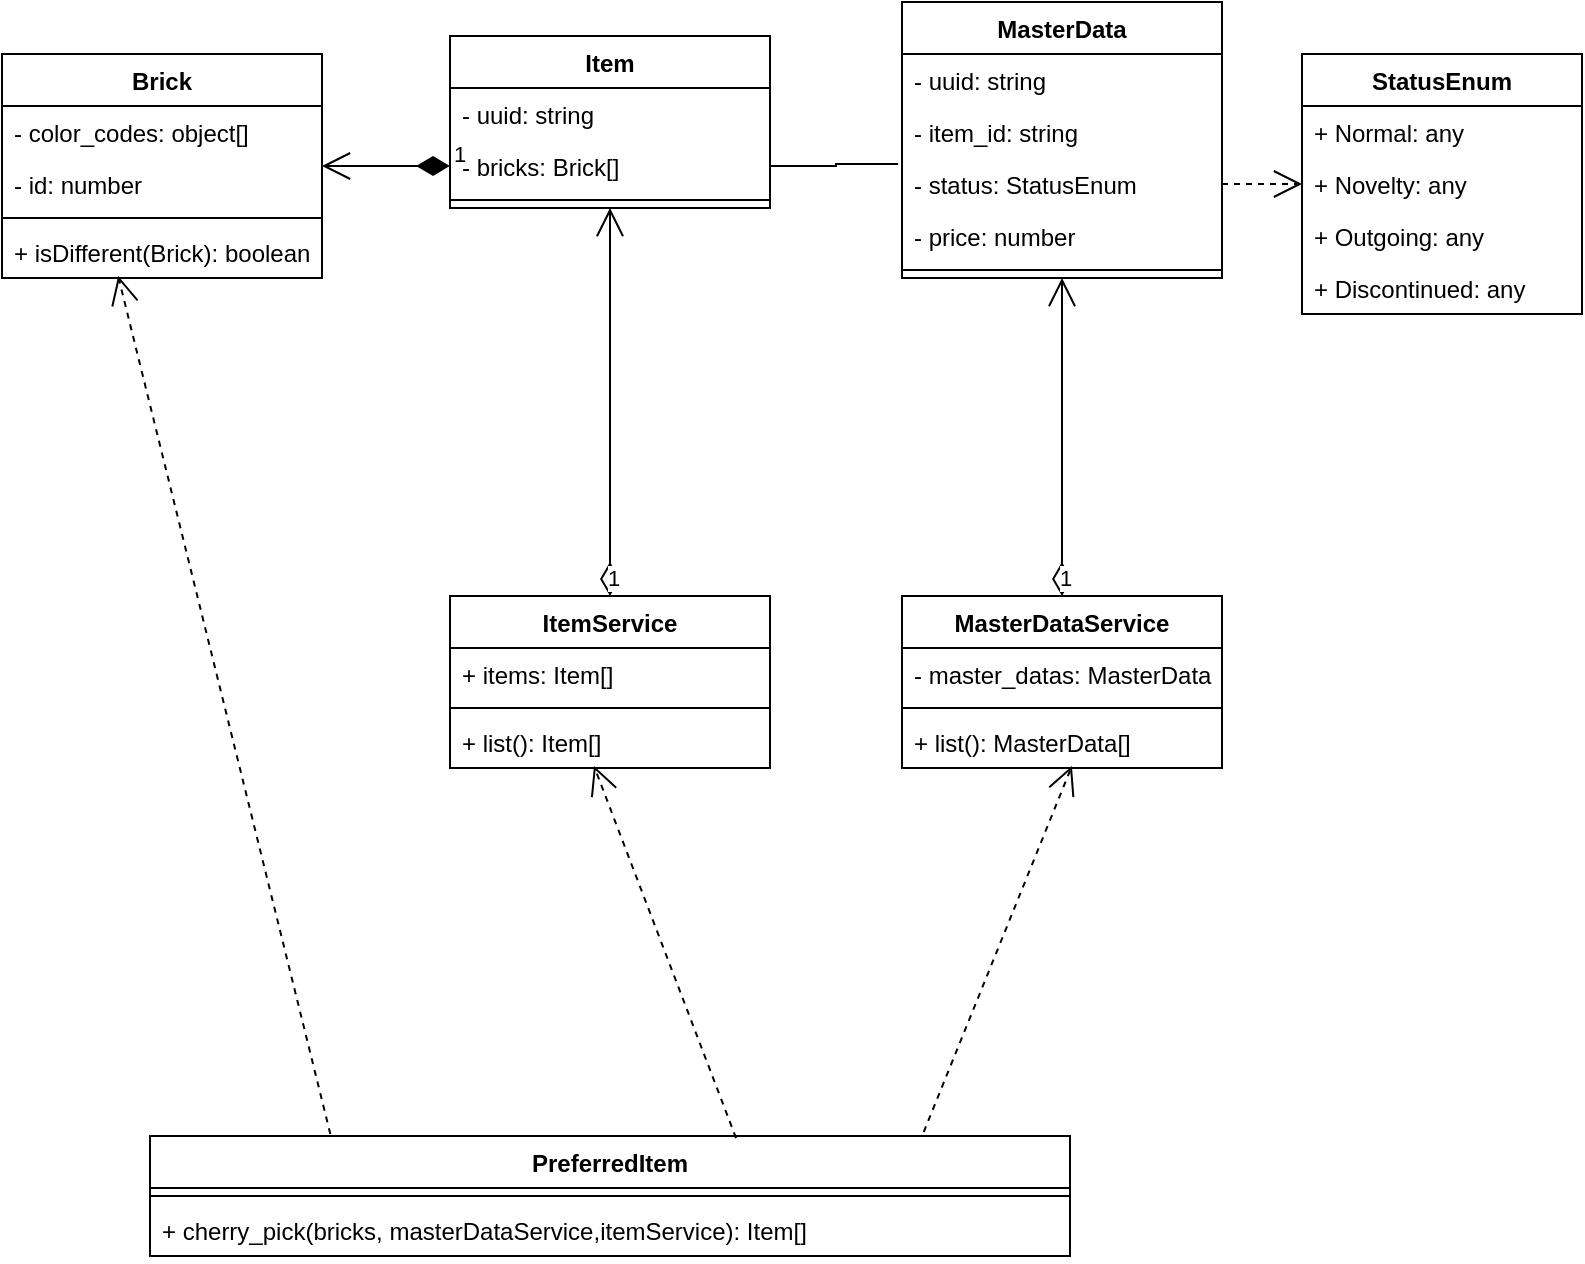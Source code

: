 <mxfile version="20.4.0" type="github">
  <diagram id="TG_m192k-zLf7f_p2Otu" name="Page-1">
    <mxGraphModel dx="1906" dy="1008" grid="1" gridSize="10" guides="1" tooltips="1" connect="1" arrows="1" fold="1" page="1" pageScale="1" pageWidth="827" pageHeight="1169" math="0" shadow="0">
      <root>
        <mxCell id="0" />
        <mxCell id="1" parent="0" />
        <mxCell id="j8t2cgysdkhIhgea7YBU-2" value="Brick" style="swimlane;fontStyle=1;align=center;verticalAlign=top;childLayout=stackLayout;horizontal=1;startSize=26;horizontalStack=0;resizeParent=1;resizeParentMax=0;resizeLast=0;collapsible=1;marginBottom=0;" vertex="1" parent="1">
          <mxGeometry x="30" y="69" width="160" height="112" as="geometry" />
        </mxCell>
        <mxCell id="j8t2cgysdkhIhgea7YBU-3" value="- color_codes: object[]" style="text;strokeColor=none;fillColor=none;align=left;verticalAlign=top;spacingLeft=4;spacingRight=4;overflow=hidden;rotatable=0;points=[[0,0.5],[1,0.5]];portConstraint=eastwest;" vertex="1" parent="j8t2cgysdkhIhgea7YBU-2">
          <mxGeometry y="26" width="160" height="26" as="geometry" />
        </mxCell>
        <mxCell id="j8t2cgysdkhIhgea7YBU-6" value="- id: number" style="text;strokeColor=none;fillColor=none;align=left;verticalAlign=top;spacingLeft=4;spacingRight=4;overflow=hidden;rotatable=0;points=[[0,0.5],[1,0.5]];portConstraint=eastwest;" vertex="1" parent="j8t2cgysdkhIhgea7YBU-2">
          <mxGeometry y="52" width="160" height="26" as="geometry" />
        </mxCell>
        <mxCell id="j8t2cgysdkhIhgea7YBU-4" value="" style="line;strokeWidth=1;fillColor=none;align=left;verticalAlign=middle;spacingTop=-1;spacingLeft=3;spacingRight=3;rotatable=0;labelPosition=right;points=[];portConstraint=eastwest;strokeColor=inherit;" vertex="1" parent="j8t2cgysdkhIhgea7YBU-2">
          <mxGeometry y="78" width="160" height="8" as="geometry" />
        </mxCell>
        <mxCell id="j8t2cgysdkhIhgea7YBU-5" value="+ isDifferent(Brick): boolean" style="text;strokeColor=none;fillColor=none;align=left;verticalAlign=top;spacingLeft=4;spacingRight=4;overflow=hidden;rotatable=0;points=[[0,0.5],[1,0.5]];portConstraint=eastwest;" vertex="1" parent="j8t2cgysdkhIhgea7YBU-2">
          <mxGeometry y="86" width="160" height="26" as="geometry" />
        </mxCell>
        <mxCell id="j8t2cgysdkhIhgea7YBU-7" value="Item" style="swimlane;fontStyle=1;align=center;verticalAlign=top;childLayout=stackLayout;horizontal=1;startSize=26;horizontalStack=0;resizeParent=1;resizeParentMax=0;resizeLast=0;collapsible=1;marginBottom=0;" vertex="1" parent="1">
          <mxGeometry x="254" y="60" width="160" height="86" as="geometry" />
        </mxCell>
        <mxCell id="j8t2cgysdkhIhgea7YBU-8" value="- uuid: string" style="text;strokeColor=none;fillColor=none;align=left;verticalAlign=top;spacingLeft=4;spacingRight=4;overflow=hidden;rotatable=0;points=[[0,0.5],[1,0.5]];portConstraint=eastwest;" vertex="1" parent="j8t2cgysdkhIhgea7YBU-7">
          <mxGeometry y="26" width="160" height="26" as="geometry" />
        </mxCell>
        <mxCell id="j8t2cgysdkhIhgea7YBU-11" value="- bricks: Brick[]" style="text;strokeColor=none;fillColor=none;align=left;verticalAlign=top;spacingLeft=4;spacingRight=4;overflow=hidden;rotatable=0;points=[[0,0.5],[1,0.5]];portConstraint=eastwest;" vertex="1" parent="j8t2cgysdkhIhgea7YBU-7">
          <mxGeometry y="52" width="160" height="26" as="geometry" />
        </mxCell>
        <mxCell id="j8t2cgysdkhIhgea7YBU-9" value="" style="line;strokeWidth=1;fillColor=none;align=left;verticalAlign=middle;spacingTop=-1;spacingLeft=3;spacingRight=3;rotatable=0;labelPosition=right;points=[];portConstraint=eastwest;strokeColor=inherit;" vertex="1" parent="j8t2cgysdkhIhgea7YBU-7">
          <mxGeometry y="78" width="160" height="8" as="geometry" />
        </mxCell>
        <mxCell id="j8t2cgysdkhIhgea7YBU-12" value="MasterData" style="swimlane;fontStyle=1;align=center;verticalAlign=top;childLayout=stackLayout;horizontal=1;startSize=26;horizontalStack=0;resizeParent=1;resizeParentMax=0;resizeLast=0;collapsible=1;marginBottom=0;" vertex="1" parent="1">
          <mxGeometry x="480" y="43" width="160" height="138" as="geometry" />
        </mxCell>
        <mxCell id="j8t2cgysdkhIhgea7YBU-13" value="- uuid: string" style="text;strokeColor=none;fillColor=none;align=left;verticalAlign=top;spacingLeft=4;spacingRight=4;overflow=hidden;rotatable=0;points=[[0,0.5],[1,0.5]];portConstraint=eastwest;" vertex="1" parent="j8t2cgysdkhIhgea7YBU-12">
          <mxGeometry y="26" width="160" height="26" as="geometry" />
        </mxCell>
        <mxCell id="j8t2cgysdkhIhgea7YBU-27" value="- item_id: string" style="text;strokeColor=none;fillColor=none;align=left;verticalAlign=top;spacingLeft=4;spacingRight=4;overflow=hidden;rotatable=0;points=[[0,0.5],[1,0.5]];portConstraint=eastwest;" vertex="1" parent="j8t2cgysdkhIhgea7YBU-12">
          <mxGeometry y="52" width="160" height="26" as="geometry" />
        </mxCell>
        <mxCell id="j8t2cgysdkhIhgea7YBU-17" value="- status: StatusEnum" style="text;strokeColor=none;fillColor=none;align=left;verticalAlign=top;spacingLeft=4;spacingRight=4;overflow=hidden;rotatable=0;points=[[0,0.5],[1,0.5]];portConstraint=eastwest;" vertex="1" parent="j8t2cgysdkhIhgea7YBU-12">
          <mxGeometry y="78" width="160" height="26" as="geometry" />
        </mxCell>
        <mxCell id="j8t2cgysdkhIhgea7YBU-16" value="- price: number" style="text;strokeColor=none;fillColor=none;align=left;verticalAlign=top;spacingLeft=4;spacingRight=4;overflow=hidden;rotatable=0;points=[[0,0.5],[1,0.5]];portConstraint=eastwest;" vertex="1" parent="j8t2cgysdkhIhgea7YBU-12">
          <mxGeometry y="104" width="160" height="26" as="geometry" />
        </mxCell>
        <mxCell id="j8t2cgysdkhIhgea7YBU-14" value="" style="line;strokeWidth=1;fillColor=none;align=left;verticalAlign=middle;spacingTop=-1;spacingLeft=3;spacingRight=3;rotatable=0;labelPosition=right;points=[];portConstraint=eastwest;strokeColor=inherit;" vertex="1" parent="j8t2cgysdkhIhgea7YBU-12">
          <mxGeometry y="130" width="160" height="8" as="geometry" />
        </mxCell>
        <mxCell id="j8t2cgysdkhIhgea7YBU-18" value="StatusEnum" style="swimlane;fontStyle=1;childLayout=stackLayout;horizontal=1;startSize=26;fillColor=none;horizontalStack=0;resizeParent=1;resizeParentMax=0;resizeLast=0;collapsible=1;marginBottom=0;" vertex="1" parent="1">
          <mxGeometry x="680" y="69" width="140" height="130" as="geometry" />
        </mxCell>
        <mxCell id="j8t2cgysdkhIhgea7YBU-19" value="+ Normal: any" style="text;strokeColor=none;fillColor=none;align=left;verticalAlign=top;spacingLeft=4;spacingRight=4;overflow=hidden;rotatable=0;points=[[0,0.5],[1,0.5]];portConstraint=eastwest;" vertex="1" parent="j8t2cgysdkhIhgea7YBU-18">
          <mxGeometry y="26" width="140" height="26" as="geometry" />
        </mxCell>
        <mxCell id="j8t2cgysdkhIhgea7YBU-20" value="+ Novelty: any" style="text;strokeColor=none;fillColor=none;align=left;verticalAlign=top;spacingLeft=4;spacingRight=4;overflow=hidden;rotatable=0;points=[[0,0.5],[1,0.5]];portConstraint=eastwest;" vertex="1" parent="j8t2cgysdkhIhgea7YBU-18">
          <mxGeometry y="52" width="140" height="26" as="geometry" />
        </mxCell>
        <mxCell id="j8t2cgysdkhIhgea7YBU-22" value="+ Outgoing: any" style="text;strokeColor=none;fillColor=none;align=left;verticalAlign=top;spacingLeft=4;spacingRight=4;overflow=hidden;rotatable=0;points=[[0,0.5],[1,0.5]];portConstraint=eastwest;" vertex="1" parent="j8t2cgysdkhIhgea7YBU-18">
          <mxGeometry y="78" width="140" height="26" as="geometry" />
        </mxCell>
        <mxCell id="j8t2cgysdkhIhgea7YBU-21" value="+ Discontinued: any" style="text;strokeColor=none;fillColor=none;align=left;verticalAlign=top;spacingLeft=4;spacingRight=4;overflow=hidden;rotatable=0;points=[[0,0.5],[1,0.5]];portConstraint=eastwest;" vertex="1" parent="j8t2cgysdkhIhgea7YBU-18">
          <mxGeometry y="104" width="140" height="26" as="geometry" />
        </mxCell>
        <mxCell id="j8t2cgysdkhIhgea7YBU-24" value="" style="endArrow=open;endSize=12;dashed=1;html=1;rounded=0;entryX=0;entryY=0.5;entryDx=0;entryDy=0;exitX=1;exitY=0.5;exitDx=0;exitDy=0;" edge="1" parent="1" source="j8t2cgysdkhIhgea7YBU-17" target="j8t2cgysdkhIhgea7YBU-20">
          <mxGeometry width="160" relative="1" as="geometry">
            <mxPoint x="330" y="360" as="sourcePoint" />
            <mxPoint x="490" y="360" as="targetPoint" />
          </mxGeometry>
        </mxCell>
        <mxCell id="j8t2cgysdkhIhgea7YBU-28" value="" style="endArrow=none;html=1;edgeStyle=orthogonalEdgeStyle;rounded=0;exitX=1;exitY=0.5;exitDx=0;exitDy=0;entryX=-0.012;entryY=0.115;entryDx=0;entryDy=0;entryPerimeter=0;" edge="1" parent="1" source="j8t2cgysdkhIhgea7YBU-11" target="j8t2cgysdkhIhgea7YBU-17">
          <mxGeometry relative="1" as="geometry">
            <mxPoint x="330" y="360" as="sourcePoint" />
            <mxPoint x="490" y="360" as="targetPoint" />
          </mxGeometry>
        </mxCell>
        <mxCell id="j8t2cgysdkhIhgea7YBU-31" value="PreferredItem" style="swimlane;fontStyle=1;align=center;verticalAlign=top;childLayout=stackLayout;horizontal=1;startSize=26;horizontalStack=0;resizeParent=1;resizeParentMax=0;resizeLast=0;collapsible=1;marginBottom=0;" vertex="1" parent="1">
          <mxGeometry x="104" y="610" width="460" height="60" as="geometry" />
        </mxCell>
        <mxCell id="j8t2cgysdkhIhgea7YBU-33" value="" style="line;strokeWidth=1;fillColor=none;align=left;verticalAlign=middle;spacingTop=-1;spacingLeft=3;spacingRight=3;rotatable=0;labelPosition=right;points=[];portConstraint=eastwest;strokeColor=inherit;" vertex="1" parent="j8t2cgysdkhIhgea7YBU-31">
          <mxGeometry y="26" width="460" height="8" as="geometry" />
        </mxCell>
        <mxCell id="j8t2cgysdkhIhgea7YBU-34" value="+ cherry_pick(bricks, masterDataService,itemService): Item[]" style="text;strokeColor=none;fillColor=none;align=left;verticalAlign=top;spacingLeft=4;spacingRight=4;overflow=hidden;rotatable=0;points=[[0,0.5],[1,0.5]];portConstraint=eastwest;" vertex="1" parent="j8t2cgysdkhIhgea7YBU-31">
          <mxGeometry y="34" width="460" height="26" as="geometry" />
        </mxCell>
        <mxCell id="j8t2cgysdkhIhgea7YBU-35" value="1" style="endArrow=open;html=1;endSize=12;startArrow=diamondThin;startSize=14;startFill=1;edgeStyle=orthogonalEdgeStyle;align=left;verticalAlign=bottom;rounded=0;" edge="1" parent="1" source="j8t2cgysdkhIhgea7YBU-11" target="j8t2cgysdkhIhgea7YBU-2">
          <mxGeometry x="-1" y="3" relative="1" as="geometry">
            <mxPoint x="760" y="614" as="sourcePoint" />
            <mxPoint x="920" y="604" as="targetPoint" />
          </mxGeometry>
        </mxCell>
        <mxCell id="j8t2cgysdkhIhgea7YBU-39" value="MasterDataService" style="swimlane;fontStyle=1;align=center;verticalAlign=top;childLayout=stackLayout;horizontal=1;startSize=26;horizontalStack=0;resizeParent=1;resizeParentMax=0;resizeLast=0;collapsible=1;marginBottom=0;" vertex="1" parent="1">
          <mxGeometry x="480" y="340" width="160" height="86" as="geometry" />
        </mxCell>
        <mxCell id="j8t2cgysdkhIhgea7YBU-40" value="- master_datas: MasterData[]" style="text;strokeColor=none;fillColor=none;align=left;verticalAlign=top;spacingLeft=4;spacingRight=4;overflow=hidden;rotatable=0;points=[[0,0.5],[1,0.5]];portConstraint=eastwest;" vertex="1" parent="j8t2cgysdkhIhgea7YBU-39">
          <mxGeometry y="26" width="160" height="26" as="geometry" />
        </mxCell>
        <mxCell id="j8t2cgysdkhIhgea7YBU-41" value="" style="line;strokeWidth=1;fillColor=none;align=left;verticalAlign=middle;spacingTop=-1;spacingLeft=3;spacingRight=3;rotatable=0;labelPosition=right;points=[];portConstraint=eastwest;strokeColor=inherit;" vertex="1" parent="j8t2cgysdkhIhgea7YBU-39">
          <mxGeometry y="52" width="160" height="8" as="geometry" />
        </mxCell>
        <mxCell id="j8t2cgysdkhIhgea7YBU-42" value="+ list(): MasterData[]" style="text;strokeColor=none;fillColor=none;align=left;verticalAlign=top;spacingLeft=4;spacingRight=4;overflow=hidden;rotatable=0;points=[[0,0.5],[1,0.5]];portConstraint=eastwest;" vertex="1" parent="j8t2cgysdkhIhgea7YBU-39">
          <mxGeometry y="60" width="160" height="26" as="geometry" />
        </mxCell>
        <mxCell id="j8t2cgysdkhIhgea7YBU-44" value="1" style="endArrow=open;html=1;endSize=12;startArrow=diamondThin;startSize=14;startFill=0;edgeStyle=orthogonalEdgeStyle;align=left;verticalAlign=bottom;rounded=0;exitX=0.5;exitY=0;exitDx=0;exitDy=0;entryX=0.5;entryY=1;entryDx=0;entryDy=0;" edge="1" parent="1" source="j8t2cgysdkhIhgea7YBU-39" target="j8t2cgysdkhIhgea7YBU-12">
          <mxGeometry x="-1" y="3" relative="1" as="geometry">
            <mxPoint x="330" y="380" as="sourcePoint" />
            <mxPoint x="490" y="380" as="targetPoint" />
          </mxGeometry>
        </mxCell>
        <mxCell id="j8t2cgysdkhIhgea7YBU-45" value="ItemService" style="swimlane;fontStyle=1;align=center;verticalAlign=top;childLayout=stackLayout;horizontal=1;startSize=26;horizontalStack=0;resizeParent=1;resizeParentMax=0;resizeLast=0;collapsible=1;marginBottom=0;" vertex="1" parent="1">
          <mxGeometry x="254" y="340" width="160" height="86" as="geometry" />
        </mxCell>
        <mxCell id="j8t2cgysdkhIhgea7YBU-46" value="+ items: Item[]" style="text;strokeColor=none;fillColor=none;align=left;verticalAlign=top;spacingLeft=4;spacingRight=4;overflow=hidden;rotatable=0;points=[[0,0.5],[1,0.5]];portConstraint=eastwest;" vertex="1" parent="j8t2cgysdkhIhgea7YBU-45">
          <mxGeometry y="26" width="160" height="26" as="geometry" />
        </mxCell>
        <mxCell id="j8t2cgysdkhIhgea7YBU-47" value="" style="line;strokeWidth=1;fillColor=none;align=left;verticalAlign=middle;spacingTop=-1;spacingLeft=3;spacingRight=3;rotatable=0;labelPosition=right;points=[];portConstraint=eastwest;strokeColor=inherit;" vertex="1" parent="j8t2cgysdkhIhgea7YBU-45">
          <mxGeometry y="52" width="160" height="8" as="geometry" />
        </mxCell>
        <mxCell id="j8t2cgysdkhIhgea7YBU-48" value="+ list(): Item[]" style="text;strokeColor=none;fillColor=none;align=left;verticalAlign=top;spacingLeft=4;spacingRight=4;overflow=hidden;rotatable=0;points=[[0,0.5],[1,0.5]];portConstraint=eastwest;" vertex="1" parent="j8t2cgysdkhIhgea7YBU-45">
          <mxGeometry y="60" width="160" height="26" as="geometry" />
        </mxCell>
        <mxCell id="j8t2cgysdkhIhgea7YBU-49" value="1" style="endArrow=open;html=1;endSize=12;startArrow=diamondThin;startSize=14;startFill=0;edgeStyle=orthogonalEdgeStyle;align=left;verticalAlign=bottom;rounded=0;exitX=0.5;exitY=0;exitDx=0;exitDy=0;entryX=0.5;entryY=1;entryDx=0;entryDy=0;" edge="1" parent="1" source="j8t2cgysdkhIhgea7YBU-45" target="j8t2cgysdkhIhgea7YBU-7">
          <mxGeometry x="-1" y="3" relative="1" as="geometry">
            <mxPoint x="330" y="380" as="sourcePoint" />
            <mxPoint x="490" y="380" as="targetPoint" />
          </mxGeometry>
        </mxCell>
        <mxCell id="j8t2cgysdkhIhgea7YBU-50" value="" style="endArrow=open;endSize=12;dashed=1;html=1;rounded=0;exitX=0.637;exitY=0.017;exitDx=0;exitDy=0;exitPerimeter=0;entryX=0.45;entryY=0.962;entryDx=0;entryDy=0;entryPerimeter=0;" edge="1" parent="1" source="j8t2cgysdkhIhgea7YBU-31" target="j8t2cgysdkhIhgea7YBU-48">
          <mxGeometry width="160" relative="1" as="geometry">
            <mxPoint x="330" y="380" as="sourcePoint" />
            <mxPoint x="490" y="380" as="targetPoint" />
          </mxGeometry>
        </mxCell>
        <mxCell id="j8t2cgysdkhIhgea7YBU-51" value="" style="endArrow=open;endSize=12;dashed=1;html=1;rounded=0;exitX=0.841;exitY=-0.033;exitDx=0;exitDy=0;exitPerimeter=0;entryX=0.531;entryY=0.962;entryDx=0;entryDy=0;entryPerimeter=0;" edge="1" parent="1" source="j8t2cgysdkhIhgea7YBU-31" target="j8t2cgysdkhIhgea7YBU-42">
          <mxGeometry width="160" relative="1" as="geometry">
            <mxPoint x="330" y="380" as="sourcePoint" />
            <mxPoint x="490" y="380" as="targetPoint" />
          </mxGeometry>
        </mxCell>
        <mxCell id="j8t2cgysdkhIhgea7YBU-52" value="" style="endArrow=open;endSize=12;dashed=1;html=1;rounded=0;exitX=0.196;exitY=-0.017;exitDx=0;exitDy=0;exitPerimeter=0;entryX=0.363;entryY=0.962;entryDx=0;entryDy=0;entryPerimeter=0;" edge="1" parent="1" source="j8t2cgysdkhIhgea7YBU-31" target="j8t2cgysdkhIhgea7YBU-5">
          <mxGeometry width="160" relative="1" as="geometry">
            <mxPoint x="330" y="380" as="sourcePoint" />
            <mxPoint x="490" y="380" as="targetPoint" />
          </mxGeometry>
        </mxCell>
      </root>
    </mxGraphModel>
  </diagram>
</mxfile>
